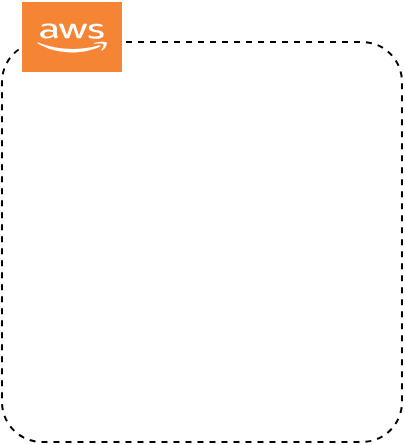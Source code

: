 <mxfile version="26.1.1">
  <diagram name="Page-1" id="oQwYz6SMOpdXj8zHZp0R">
    <mxGraphModel dx="2074" dy="1072" grid="1" gridSize="10" guides="1" tooltips="1" connect="1" arrows="1" fold="1" page="1" pageScale="1" pageWidth="850" pageHeight="1100" math="0" shadow="0">
      <root>
        <mxCell id="0" />
        <mxCell id="1" parent="0" />
        <mxCell id="Zo92OsD0ncxXsEfx3mJh-1" value="" style="rounded=1;fillColor=none;gradientColor=none;arcSize=10;dashed=1;" vertex="1" parent="1">
          <mxGeometry x="320" y="40" width="200" height="200" as="geometry" />
        </mxCell>
        <mxCell id="Zo92OsD0ncxXsEfx3mJh-3" value="" style="outlineConnect=0;dashed=0;verticalLabelPosition=bottom;verticalAlign=top;align=center;html=1;shape=mxgraph.aws3.cloud_2;fillColor=#F58534;gradientColor=none;" vertex="1" parent="1">
          <mxGeometry x="330" y="20" width="50" height="35" as="geometry" />
        </mxCell>
      </root>
    </mxGraphModel>
  </diagram>
</mxfile>
